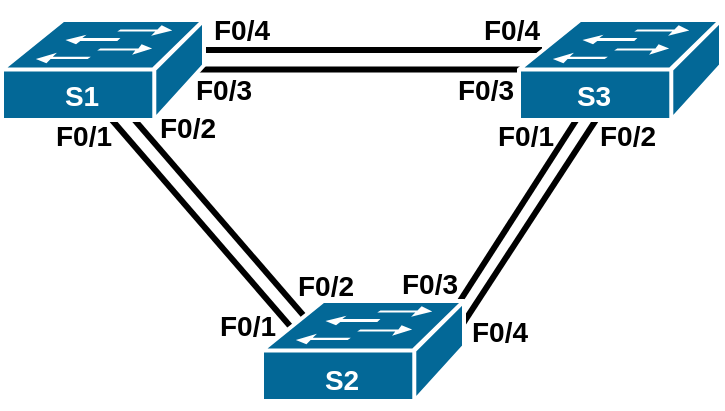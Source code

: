 <mxfile version="25.0.2">
  <diagram name="Страница — 1" id="Og2O6v1_8cmMjE4YKY-o">
    <mxGraphModel dx="1434" dy="971" grid="1" gridSize="10" guides="1" tooltips="1" connect="1" arrows="1" fold="1" page="1" pageScale="1" pageWidth="827" pageHeight="1169" math="0" shadow="0">
      <root>
        <mxCell id="0" />
        <mxCell id="1" parent="0" />
        <mxCell id="f9OrkrOD7GsaYfjVP4bd-13" value="&lt;b&gt;&lt;font style=&quot;font-size: 14px;&quot;&gt;F0/2&lt;/font&gt;&lt;/b&gt;" style="text;html=1;align=center;verticalAlign=middle;whiteSpace=wrap;rounded=0;" parent="1" vertex="1">
          <mxGeometry x="453" y="343" width="60" height="30" as="geometry" />
        </mxCell>
        <mxCell id="2piaRRsvQxlYRXwN0LXb-4" value="&lt;b&gt;&lt;font style=&quot;font-size: 14px;&quot;&gt;F0/3&lt;/font&gt;&lt;/b&gt;" style="text;html=1;align=center;verticalAlign=middle;whiteSpace=wrap;rounded=0;" parent="1" vertex="1">
          <mxGeometry x="382" y="320" width="60" height="30" as="geometry" />
        </mxCell>
        <mxCell id="2piaRRsvQxlYRXwN0LXb-20" value="&lt;b&gt;&lt;font style=&quot;font-size: 14px;&quot;&gt;F0/1&lt;/font&gt;&lt;/b&gt;" style="text;html=1;align=center;verticalAlign=middle;whiteSpace=wrap;rounded=0;" parent="1" vertex="1">
          <mxGeometry x="402" y="343" width="60" height="30" as="geometry" />
        </mxCell>
        <mxCell id="2piaRRsvQxlYRXwN0LXb-21" value="&lt;b&gt;&lt;font style=&quot;font-size: 14px;&quot;&gt;F0/4&lt;/font&gt;&lt;/b&gt;" style="text;html=1;align=center;verticalAlign=middle;whiteSpace=wrap;rounded=0;" parent="1" vertex="1">
          <mxGeometry x="389" y="440.5" width="60" height="30" as="geometry" />
        </mxCell>
        <mxCell id="2piaRRsvQxlYRXwN0LXb-25" value="" style="endArrow=none;html=1;rounded=0;strokeWidth=3;" parent="1" edge="1">
          <mxGeometry width="50" height="50" relative="1" as="geometry">
            <mxPoint x="470" y="330" as="sourcePoint" />
            <mxPoint x="380" y="470" as="targetPoint" />
          </mxGeometry>
        </mxCell>
        <mxCell id="2piaRRsvQxlYRXwN0LXb-26" value="" style="endArrow=none;html=1;rounded=0;strokeWidth=3;" parent="1" edge="1">
          <mxGeometry width="50" height="50" relative="1" as="geometry">
            <mxPoint x="219" y="330" as="sourcePoint" />
            <mxPoint x="340" y="470" as="targetPoint" />
          </mxGeometry>
        </mxCell>
        <mxCell id="2piaRRsvQxlYRXwN0LXb-27" value="" style="endArrow=none;html=1;rounded=0;strokeWidth=3;" parent="1" edge="1">
          <mxGeometry width="50" height="50" relative="1" as="geometry">
            <mxPoint x="260" y="315" as="sourcePoint" />
            <mxPoint x="440" y="315" as="targetPoint" />
          </mxGeometry>
        </mxCell>
        <mxCell id="f9OrkrOD7GsaYfjVP4bd-12" value="&lt;b&gt;&lt;font style=&quot;font-size: 14px;&quot;&gt;F0/1&lt;/font&gt;&lt;/b&gt;" style="text;html=1;align=center;verticalAlign=middle;whiteSpace=wrap;rounded=0;" parent="1" vertex="1">
          <mxGeometry x="181" y="343" width="60" height="30" as="geometry" />
        </mxCell>
        <mxCell id="8hAFOE6kwnQCCH-C_sWi-5" value="" style="endArrow=none;html=1;rounded=0;strokeWidth=3;" parent="1" edge="1">
          <mxGeometry width="50" height="50" relative="1" as="geometry">
            <mxPoint x="260" y="324.8" as="sourcePoint" />
            <mxPoint x="440" y="324.8" as="targetPoint" />
          </mxGeometry>
        </mxCell>
        <mxCell id="8hAFOE6kwnQCCH-C_sWi-6" value="&lt;b&gt;&lt;font style=&quot;font-size: 14px;&quot;&gt;F0/4&lt;/font&gt;&lt;/b&gt;" style="text;html=1;align=center;verticalAlign=middle;whiteSpace=wrap;rounded=0;" parent="1" vertex="1">
          <mxGeometry x="395" y="290" width="60" height="30" as="geometry" />
        </mxCell>
        <mxCell id="8hAFOE6kwnQCCH-C_sWi-7" value="&lt;b&gt;&lt;font style=&quot;font-size: 14px;&quot;&gt;F0/4&lt;/font&gt;&lt;/b&gt;" style="text;html=1;align=center;verticalAlign=middle;whiteSpace=wrap;rounded=0;" parent="1" vertex="1">
          <mxGeometry x="260" y="290" width="60" height="30" as="geometry" />
        </mxCell>
        <mxCell id="8hAFOE6kwnQCCH-C_sWi-8" value="" style="endArrow=none;html=1;rounded=0;strokeWidth=3;" parent="1" edge="1">
          <mxGeometry width="50" height="50" relative="1" as="geometry">
            <mxPoint x="480" y="330" as="sourcePoint" />
            <mxPoint x="386" y="474" as="targetPoint" />
          </mxGeometry>
        </mxCell>
        <mxCell id="8hAFOE6kwnQCCH-C_sWi-9" value="" style="endArrow=none;html=1;rounded=0;strokeWidth=3;" parent="1" edge="1">
          <mxGeometry width="50" height="50" relative="1" as="geometry">
            <mxPoint x="212" y="335" as="sourcePoint" />
            <mxPoint x="333" y="475" as="targetPoint" />
          </mxGeometry>
        </mxCell>
        <mxCell id="2piaRRsvQxlYRXwN0LXb-1" value="" style="group" parent="1" vertex="1" connectable="0">
          <mxGeometry x="170" y="300" width="101" height="53" as="geometry" />
        </mxCell>
        <mxCell id="2piaRRsvQxlYRXwN0LXb-2" value="" style="shape=mxgraph.cisco.switches.workgroup_switch;sketch=0;html=1;pointerEvents=1;dashed=0;fillColor=#036897;strokeColor=#ffffff;strokeWidth=2;verticalLabelPosition=bottom;verticalAlign=top;align=center;outlineConnect=0;" parent="2piaRRsvQxlYRXwN0LXb-1" vertex="1">
          <mxGeometry width="101" height="50" as="geometry" />
        </mxCell>
        <mxCell id="2piaRRsvQxlYRXwN0LXb-3" value="&lt;b&gt;&lt;font color=&quot;#ffffff&quot; style=&quot;font-size: 14px;&quot;&gt;S1&lt;/font&gt;&lt;/b&gt;" style="text;html=1;align=center;verticalAlign=middle;whiteSpace=wrap;rounded=0;" parent="2piaRRsvQxlYRXwN0LXb-1" vertex="1">
          <mxGeometry x="10" y="23" width="60" height="30" as="geometry" />
        </mxCell>
        <mxCell id="8hAFOE6kwnQCCH-C_sWi-1" value="" style="group" parent="1" vertex="1" connectable="0">
          <mxGeometry x="300" y="441.5" width="101" height="53" as="geometry" />
        </mxCell>
        <mxCell id="8hAFOE6kwnQCCH-C_sWi-2" value="" style="shape=mxgraph.cisco.switches.workgroup_switch;sketch=0;html=1;pointerEvents=1;dashed=0;fillColor=#036897;strokeColor=#ffffff;strokeWidth=2;verticalLabelPosition=bottom;verticalAlign=top;align=center;outlineConnect=0;" parent="8hAFOE6kwnQCCH-C_sWi-1" vertex="1">
          <mxGeometry y="-1" width="101" height="50" as="geometry" />
        </mxCell>
        <mxCell id="8hAFOE6kwnQCCH-C_sWi-3" value="&lt;b&gt;&lt;font color=&quot;#ffffff&quot; style=&quot;font-size: 14px;&quot;&gt;S2&lt;/font&gt;&lt;/b&gt;" style="text;html=1;align=center;verticalAlign=middle;whiteSpace=wrap;rounded=0;" parent="8hAFOE6kwnQCCH-C_sWi-1" vertex="1">
          <mxGeometry x="10" y="23" width="60" height="30" as="geometry" />
        </mxCell>
        <mxCell id="8hAFOE6kwnQCCH-C_sWi-10" value="&lt;b&gt;&lt;font style=&quot;font-size: 14px;&quot;&gt;F0/3&lt;/font&gt;&lt;/b&gt;" style="text;html=1;align=center;verticalAlign=middle;whiteSpace=wrap;rounded=0;" parent="1" vertex="1">
          <mxGeometry x="251" y="320" width="60" height="30" as="geometry" />
        </mxCell>
        <mxCell id="8hAFOE6kwnQCCH-C_sWi-11" value="&lt;b&gt;&lt;font style=&quot;font-size: 14px;&quot;&gt;F0/3&lt;/font&gt;&lt;/b&gt;" style="text;html=1;align=center;verticalAlign=middle;whiteSpace=wrap;rounded=0;" parent="1" vertex="1">
          <mxGeometry x="354" y="416.5" width="60" height="30" as="geometry" />
        </mxCell>
        <mxCell id="8hAFOE6kwnQCCH-C_sWi-13" value="&lt;b&gt;&lt;font style=&quot;font-size: 14px;&quot;&gt;F0/1&lt;/font&gt;&lt;/b&gt;" style="text;html=1;align=center;verticalAlign=middle;whiteSpace=wrap;rounded=0;" parent="1" vertex="1">
          <mxGeometry x="263" y="437.5" width="60" height="30" as="geometry" />
        </mxCell>
        <mxCell id="8hAFOE6kwnQCCH-C_sWi-14" value="&lt;b&gt;&lt;font style=&quot;font-size: 14px;&quot;&gt;F0/2&lt;/font&gt;&lt;/b&gt;" style="text;html=1;align=center;verticalAlign=middle;whiteSpace=wrap;rounded=0;" parent="1" vertex="1">
          <mxGeometry x="233" y="339" width="60" height="30" as="geometry" />
        </mxCell>
        <mxCell id="8hAFOE6kwnQCCH-C_sWi-15" value="&lt;b&gt;&lt;font style=&quot;font-size: 14px;&quot;&gt;F0/2&lt;/font&gt;&lt;/b&gt;" style="text;html=1;align=center;verticalAlign=middle;whiteSpace=wrap;rounded=0;" parent="1" vertex="1">
          <mxGeometry x="302" y="417.5" width="60" height="30" as="geometry" />
        </mxCell>
        <mxCell id="8hAFOE6kwnQCCH-C_sWi-16" value="" style="group" parent="1" vertex="1" connectable="0">
          <mxGeometry x="428.5" y="300" width="101" height="53" as="geometry" />
        </mxCell>
        <mxCell id="f9OrkrOD7GsaYfjVP4bd-2" value="" style="shape=mxgraph.cisco.switches.workgroup_switch;sketch=0;html=1;pointerEvents=1;dashed=0;fillColor=#036897;strokeColor=#ffffff;strokeWidth=2;verticalLabelPosition=bottom;verticalAlign=top;align=center;outlineConnect=0;" parent="8hAFOE6kwnQCCH-C_sWi-16" vertex="1">
          <mxGeometry width="101" height="50" as="geometry" />
        </mxCell>
        <mxCell id="f9OrkrOD7GsaYfjVP4bd-8" value="&lt;b&gt;&lt;font color=&quot;#ffffff&quot; style=&quot;font-size: 14px;&quot;&gt;S3&lt;/font&gt;&lt;/b&gt;" style="text;html=1;align=center;verticalAlign=middle;whiteSpace=wrap;rounded=0;" parent="8hAFOE6kwnQCCH-C_sWi-16" vertex="1">
          <mxGeometry x="7.5" y="23" width="60" height="30" as="geometry" />
        </mxCell>
      </root>
    </mxGraphModel>
  </diagram>
</mxfile>
